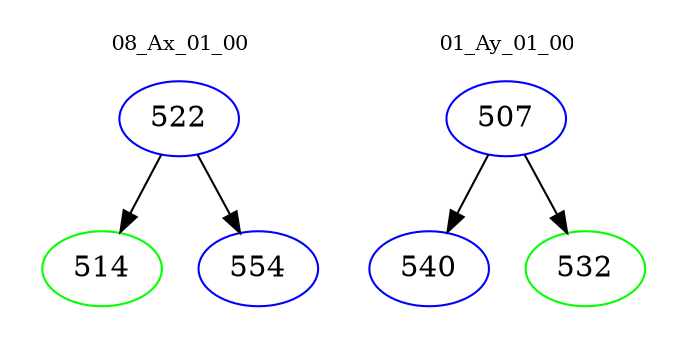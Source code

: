 digraph{
subgraph cluster_0 {
color = white
label = "08_Ax_01_00";
fontsize=10;
T0_522 [label="522", color="blue"]
T0_522 -> T0_514 [color="black"]
T0_514 [label="514", color="green"]
T0_522 -> T0_554 [color="black"]
T0_554 [label="554", color="blue"]
}
subgraph cluster_1 {
color = white
label = "01_Ay_01_00";
fontsize=10;
T1_507 [label="507", color="blue"]
T1_507 -> T1_540 [color="black"]
T1_540 [label="540", color="blue"]
T1_507 -> T1_532 [color="black"]
T1_532 [label="532", color="green"]
}
}
